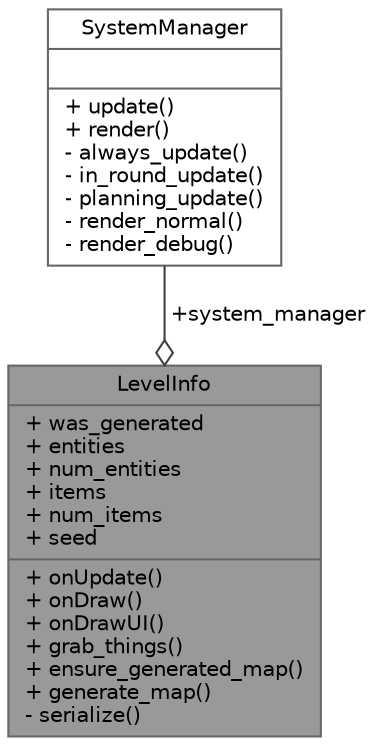 digraph "LevelInfo"
{
 // LATEX_PDF_SIZE
  bgcolor="transparent";
  edge [fontname=Helvetica,fontsize=10,labelfontname=Helvetica,labelfontsize=10];
  node [fontname=Helvetica,fontsize=10,shape=box,height=0.2,width=0.4];
  Node1 [shape=record,label="{LevelInfo\n|+ was_generated\l+ entities\l+ num_entities\l+ items\l+ num_items\l+ seed\l|+ onUpdate()\l+ onDraw()\l+ onDrawUI()\l+ grab_things()\l+ ensure_generated_map()\l+ generate_map()\l- serialize()\l}",height=0.2,width=0.4,color="gray40", fillcolor="grey60", style="filled", fontcolor="black",tooltip=" "];
  Node2 -> Node1 [color="grey25",style="solid",label=" +system_manager" ,arrowhead="odiamond"];
  Node2 [shape=record,label="{SystemManager\n||+ update()\l+ render()\l- always_update()\l- in_round_update()\l- planning_update()\l- render_normal()\l- render_debug()\l}",height=0.2,width=0.4,color="gray40", fillcolor="white", style="filled",URL="$d8/d4f/struct_system_manager.html",tooltip=" "];
}
